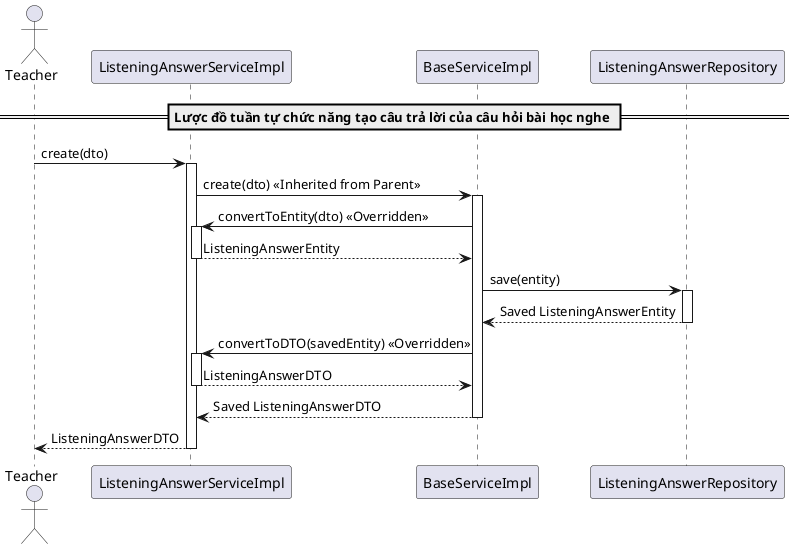 @startuml createListeningAnswer

actor Teacher
participant "ListeningAnswerServiceImpl" as ListeningAnswerService
participant "BaseServiceImpl" as BaseService
participant "ListeningAnswerRepository" as Repository


== 	Lược đồ tuần tự chức năng tạo câu trả lời của câu hỏi bài học nghe ==
Teacher -> ListeningAnswerService: create(dto)
activate ListeningAnswerService

ListeningAnswerService -> BaseService: create(dto) << Inherited from Parent >>
activate BaseService

BaseService -> ListeningAnswerService: convertToEntity(dto) << Overridden >>
activate ListeningAnswerService
ListeningAnswerService --> BaseService: ListeningAnswerEntity
deactivate ListeningAnswerService

BaseService -> Repository: save(entity)
activate Repository
Repository --> BaseService: Saved ListeningAnswerEntity
deactivate Repository

BaseService -> ListeningAnswerService: convertToDTO(savedEntity) << Overridden >>
activate ListeningAnswerService
ListeningAnswerService --> BaseService: ListeningAnswerDTO
deactivate ListeningAnswerService

BaseService --> ListeningAnswerService: Saved ListeningAnswerDTO
deactivate BaseService

ListeningAnswerService --> Teacher: ListeningAnswerDTO
deactivate ListeningAnswerService

@enduml
